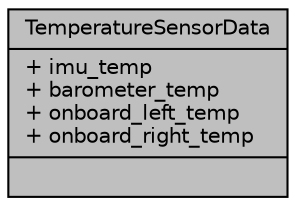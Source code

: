 digraph "TemperatureSensorData"
{
 // LATEX_PDF_SIZE
  edge [fontname="Helvetica",fontsize="10",labelfontname="Helvetica",labelfontsize="10"];
  node [fontname="Helvetica",fontsize="10",shape=record];
  Node1 [label="{TemperatureSensorData\n|+ imu_temp\l+ barometer_temp\l+ onboard_left_temp\l+ onboard_right_temp\l|}",height=0.2,width=0.4,color="black", fillcolor="grey75", style="filled", fontcolor="black",tooltip=" "];
}
